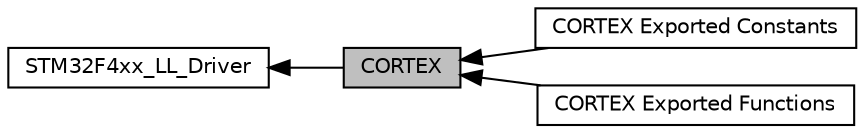 digraph "CORTEX"
{
  edge [fontname="Helvetica",fontsize="10",labelfontname="Helvetica",labelfontsize="10"];
  node [fontname="Helvetica",fontsize="10",shape=box];
  rankdir=LR;
  Node3 [label="CORTEX Exported Constants",height=0.2,width=0.4,color="black", fillcolor="white", style="filled",URL="$group___c_o_r_t_e_x___l_l___exported___constants.html",tooltip=" "];
  Node4 [label="CORTEX Exported Functions",height=0.2,width=0.4,color="black", fillcolor="white", style="filled",URL="$group___c_o_r_t_e_x___l_l___exported___functions.html",tooltip=" "];
  Node2 [label="STM32F4xx_LL_Driver",height=0.2,width=0.4,color="black", fillcolor="white", style="filled",URL="$group___s_t_m32_f4xx___l_l___driver.html",tooltip=" "];
  Node1 [label="CORTEX",height=0.2,width=0.4,color="black", fillcolor="grey75", style="filled", fontcolor="black",tooltip=" "];
  Node2->Node1 [shape=plaintext, dir="back", style="solid"];
  Node1->Node3 [shape=plaintext, dir="back", style="solid"];
  Node1->Node4 [shape=plaintext, dir="back", style="solid"];
}
